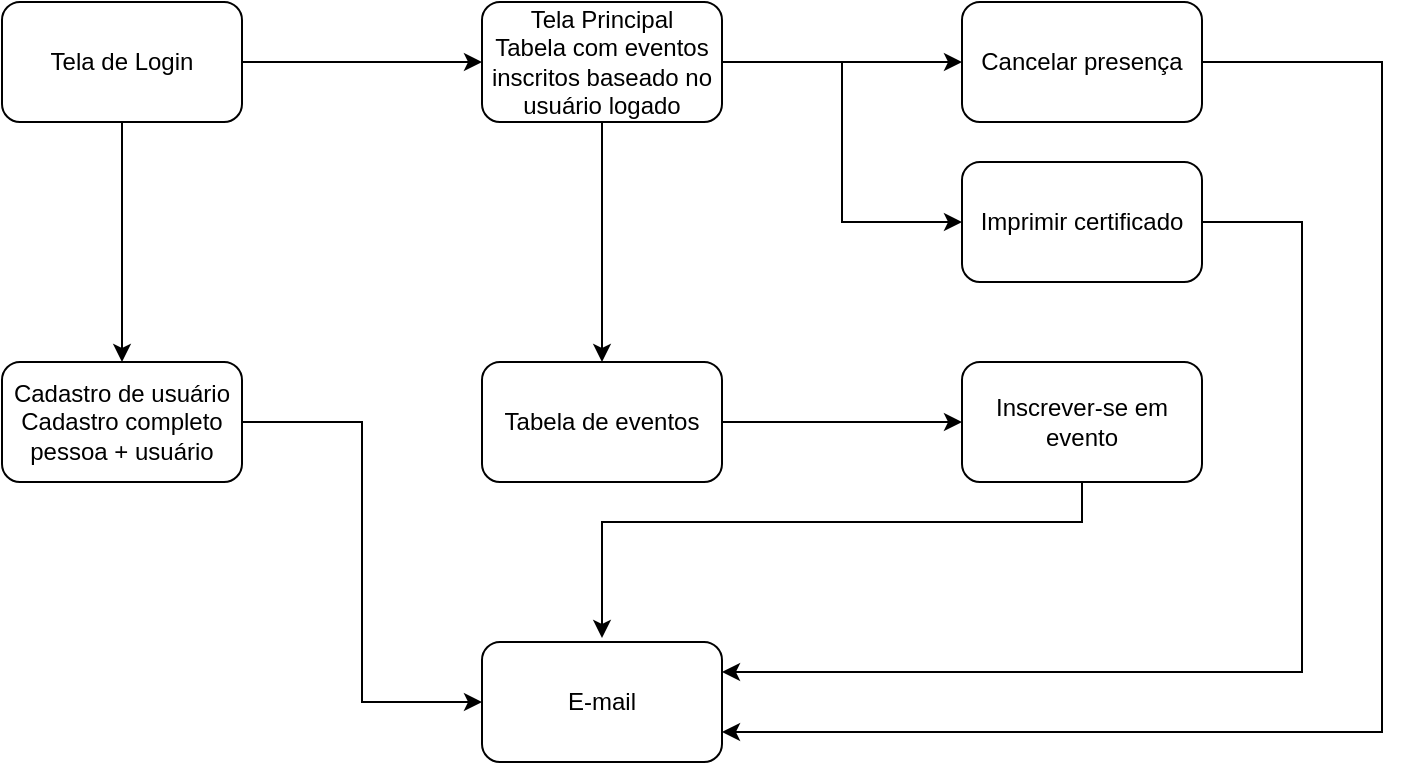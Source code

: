 <mxfile version="13.9.6" type="device"><diagram id="4hW26xqnCjd2QdBE1zlB" name="Page-1"><mxGraphModel dx="1422" dy="756" grid="1" gridSize="10" guides="1" tooltips="1" connect="1" arrows="1" fold="1" page="1" pageScale="1" pageWidth="1100" pageHeight="850" math="0" shadow="0"><root><mxCell id="0"/><mxCell id="1" parent="0"/><mxCell id="w5RDBH8yv7IHlM--s1M0-3" style="edgeStyle=orthogonalEdgeStyle;rounded=0;orthogonalLoop=1;jettySize=auto;html=1;entryX=0;entryY=0.5;entryDx=0;entryDy=0;" parent="1" source="w5RDBH8yv7IHlM--s1M0-1" target="w5RDBH8yv7IHlM--s1M0-2" edge="1"><mxGeometry relative="1" as="geometry"/></mxCell><mxCell id="w5RDBH8yv7IHlM--s1M0-7" style="edgeStyle=orthogonalEdgeStyle;rounded=0;orthogonalLoop=1;jettySize=auto;html=1;entryX=0.5;entryY=0;entryDx=0;entryDy=0;" parent="1" source="w5RDBH8yv7IHlM--s1M0-1" target="w5RDBH8yv7IHlM--s1M0-6" edge="1"><mxGeometry relative="1" as="geometry"/></mxCell><mxCell id="w5RDBH8yv7IHlM--s1M0-1" value="Tela de Login" style="rounded=1;whiteSpace=wrap;html=1;" parent="1" vertex="1"><mxGeometry x="80" y="40" width="120" height="60" as="geometry"/></mxCell><mxCell id="w5RDBH8yv7IHlM--s1M0-5" style="edgeStyle=orthogonalEdgeStyle;rounded=0;orthogonalLoop=1;jettySize=auto;html=1;entryX=0;entryY=0.5;entryDx=0;entryDy=0;" parent="1" source="w5RDBH8yv7IHlM--s1M0-2" target="w5RDBH8yv7IHlM--s1M0-4" edge="1"><mxGeometry relative="1" as="geometry"/></mxCell><mxCell id="w5RDBH8yv7IHlM--s1M0-9" style="edgeStyle=orthogonalEdgeStyle;rounded=0;orthogonalLoop=1;jettySize=auto;html=1;entryX=0;entryY=0.5;entryDx=0;entryDy=0;" parent="1" source="w5RDBH8yv7IHlM--s1M0-2" target="w5RDBH8yv7IHlM--s1M0-8" edge="1"><mxGeometry relative="1" as="geometry"/></mxCell><mxCell id="w5RDBH8yv7IHlM--s1M0-11" style="edgeStyle=orthogonalEdgeStyle;rounded=0;orthogonalLoop=1;jettySize=auto;html=1;entryX=0.5;entryY=0;entryDx=0;entryDy=0;" parent="1" source="w5RDBH8yv7IHlM--s1M0-2" target="w5RDBH8yv7IHlM--s1M0-10" edge="1"><mxGeometry relative="1" as="geometry"/></mxCell><mxCell id="w5RDBH8yv7IHlM--s1M0-2" value="Tela Principal&lt;br&gt;Tabela com eventos inscritos baseado no usuário logado" style="rounded=1;whiteSpace=wrap;html=1;" parent="1" vertex="1"><mxGeometry x="320" y="40" width="120" height="60" as="geometry"/></mxCell><mxCell id="w5RDBH8yv7IHlM--s1M0-18" style="edgeStyle=orthogonalEdgeStyle;rounded=0;orthogonalLoop=1;jettySize=auto;html=1;entryX=1;entryY=0.75;entryDx=0;entryDy=0;" parent="1" source="w5RDBH8yv7IHlM--s1M0-4" target="w5RDBH8yv7IHlM--s1M0-14" edge="1"><mxGeometry relative="1" as="geometry"><Array as="points"><mxPoint x="770" y="70"/><mxPoint x="770" y="405"/></Array></mxGeometry></mxCell><mxCell id="w5RDBH8yv7IHlM--s1M0-4" value="Cancelar presença" style="rounded=1;whiteSpace=wrap;html=1;" parent="1" vertex="1"><mxGeometry x="560" y="40" width="120" height="60" as="geometry"/></mxCell><mxCell id="w5RDBH8yv7IHlM--s1M0-15" style="edgeStyle=orthogonalEdgeStyle;rounded=0;orthogonalLoop=1;jettySize=auto;html=1;entryX=0;entryY=0.5;entryDx=0;entryDy=0;" parent="1" source="w5RDBH8yv7IHlM--s1M0-6" target="w5RDBH8yv7IHlM--s1M0-14" edge="1"><mxGeometry relative="1" as="geometry"/></mxCell><mxCell id="w5RDBH8yv7IHlM--s1M0-6" value="Cadastro de usuário&lt;br&gt;Cadastro completo pessoa + usuário" style="rounded=1;whiteSpace=wrap;html=1;" parent="1" vertex="1"><mxGeometry x="80" y="220" width="120" height="60" as="geometry"/></mxCell><mxCell id="w5RDBH8yv7IHlM--s1M0-17" style="edgeStyle=orthogonalEdgeStyle;rounded=0;orthogonalLoop=1;jettySize=auto;html=1;entryX=1;entryY=0.25;entryDx=0;entryDy=0;" parent="1" source="w5RDBH8yv7IHlM--s1M0-8" target="w5RDBH8yv7IHlM--s1M0-14" edge="1"><mxGeometry relative="1" as="geometry"><Array as="points"><mxPoint x="730" y="150"/><mxPoint x="730" y="375"/></Array></mxGeometry></mxCell><mxCell id="w5RDBH8yv7IHlM--s1M0-8" value="Imprimir certificado" style="rounded=1;whiteSpace=wrap;html=1;" parent="1" vertex="1"><mxGeometry x="560" y="120" width="120" height="60" as="geometry"/></mxCell><mxCell id="w5RDBH8yv7IHlM--s1M0-13" style="edgeStyle=orthogonalEdgeStyle;rounded=0;orthogonalLoop=1;jettySize=auto;html=1;entryX=0;entryY=0.5;entryDx=0;entryDy=0;" parent="1" source="w5RDBH8yv7IHlM--s1M0-10" target="w5RDBH8yv7IHlM--s1M0-12" edge="1"><mxGeometry relative="1" as="geometry"/></mxCell><mxCell id="w5RDBH8yv7IHlM--s1M0-10" value="Tabela de eventos" style="rounded=1;whiteSpace=wrap;html=1;" parent="1" vertex="1"><mxGeometry x="320" y="220" width="120" height="60" as="geometry"/></mxCell><mxCell id="w5RDBH8yv7IHlM--s1M0-16" style="edgeStyle=orthogonalEdgeStyle;rounded=0;orthogonalLoop=1;jettySize=auto;html=1;exitX=0.5;exitY=1;exitDx=0;exitDy=0;" parent="1" source="w5RDBH8yv7IHlM--s1M0-12" edge="1"><mxGeometry relative="1" as="geometry"><mxPoint x="380" y="358" as="targetPoint"/><Array as="points"><mxPoint x="620" y="300"/><mxPoint x="380" y="300"/></Array></mxGeometry></mxCell><mxCell id="w5RDBH8yv7IHlM--s1M0-12" value="Inscrever-se em evento" style="rounded=1;whiteSpace=wrap;html=1;" parent="1" vertex="1"><mxGeometry x="560" y="220" width="120" height="60" as="geometry"/></mxCell><mxCell id="w5RDBH8yv7IHlM--s1M0-14" value="E-mail" style="rounded=1;whiteSpace=wrap;html=1;" parent="1" vertex="1"><mxGeometry x="320" y="360" width="120" height="60" as="geometry"/></mxCell></root></mxGraphModel></diagram></mxfile>